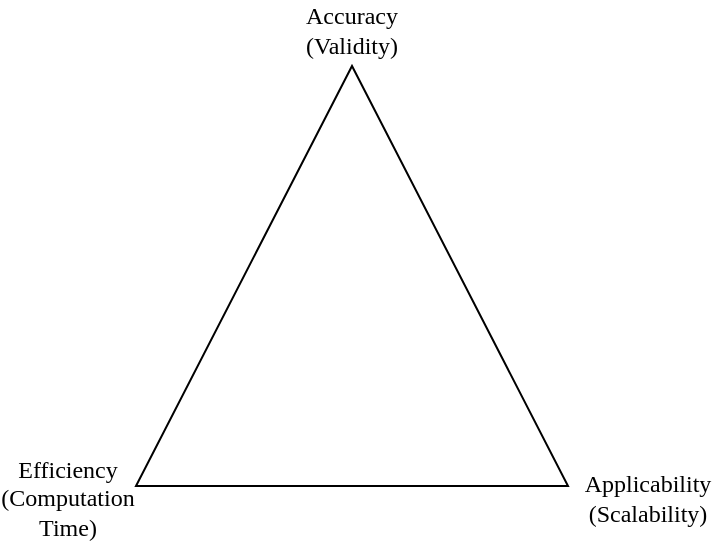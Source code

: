 <mxfile version="26.0.4">
  <diagram name="Seite-1" id="3OhWCo6W_67FIZKaBsr4">
    <mxGraphModel dx="683" dy="398" grid="1" gridSize="10" guides="1" tooltips="1" connect="1" arrows="1" fold="1" page="1" pageScale="1" pageWidth="583" pageHeight="827" math="0" shadow="0">
      <root>
        <mxCell id="0" />
        <mxCell id="1" parent="0" />
        <mxCell id="9vVyjqLthcy8OvHBBN0V-2" value="" style="triangle;whiteSpace=wrap;html=1;rotation=-90;fontFamily=Times New Roman;" vertex="1" parent="1">
          <mxGeometry x="187" y="306" width="210" height="216" as="geometry" />
        </mxCell>
        <mxCell id="9vVyjqLthcy8OvHBBN0V-3" value="Accuracy&lt;div&gt;(Validity)&lt;/div&gt;" style="text;html=1;align=center;verticalAlign=middle;whiteSpace=wrap;rounded=0;fontFamily=Times New Roman;" vertex="1" parent="1">
          <mxGeometry x="262" y="276" width="60" height="30" as="geometry" />
        </mxCell>
        <mxCell id="9vVyjqLthcy8OvHBBN0V-4" value="Efficiency&lt;div&gt;(Computation Time)&lt;/div&gt;" style="text;html=1;align=center;verticalAlign=middle;whiteSpace=wrap;rounded=0;fontFamily=Times New Roman;" vertex="1" parent="1">
          <mxGeometry x="120" y="510" width="60" height="30" as="geometry" />
        </mxCell>
        <mxCell id="9vVyjqLthcy8OvHBBN0V-5" value="Applicability&lt;div&gt;(Scalability)&lt;/div&gt;" style="text;html=1;align=center;verticalAlign=middle;whiteSpace=wrap;rounded=0;fontFamily=Times New Roman;" vertex="1" parent="1">
          <mxGeometry x="410" y="510" width="60" height="30" as="geometry" />
        </mxCell>
      </root>
    </mxGraphModel>
  </diagram>
</mxfile>
